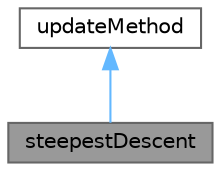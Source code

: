 digraph "steepestDescent"
{
 // LATEX_PDF_SIZE
  bgcolor="transparent";
  edge [fontname=Helvetica,fontsize=10,labelfontname=Helvetica,labelfontsize=10];
  node [fontname=Helvetica,fontsize=10,shape=box,height=0.2,width=0.4];
  Node1 [id="Node000001",label="steepestDescent",height=0.2,width=0.4,color="gray40", fillcolor="grey60", style="filled", fontcolor="black",tooltip="Update design variables using steepest descent."];
  Node2 -> Node1 [id="edge1_Node000001_Node000002",dir="back",color="steelblue1",style="solid",tooltip=" "];
  Node2 [id="Node000002",label="updateMethod",height=0.2,width=0.4,color="gray40", fillcolor="white", style="filled",URL="$classFoam_1_1updateMethod.html",tooltip="Abstract base class for optimisation methods."];
}
